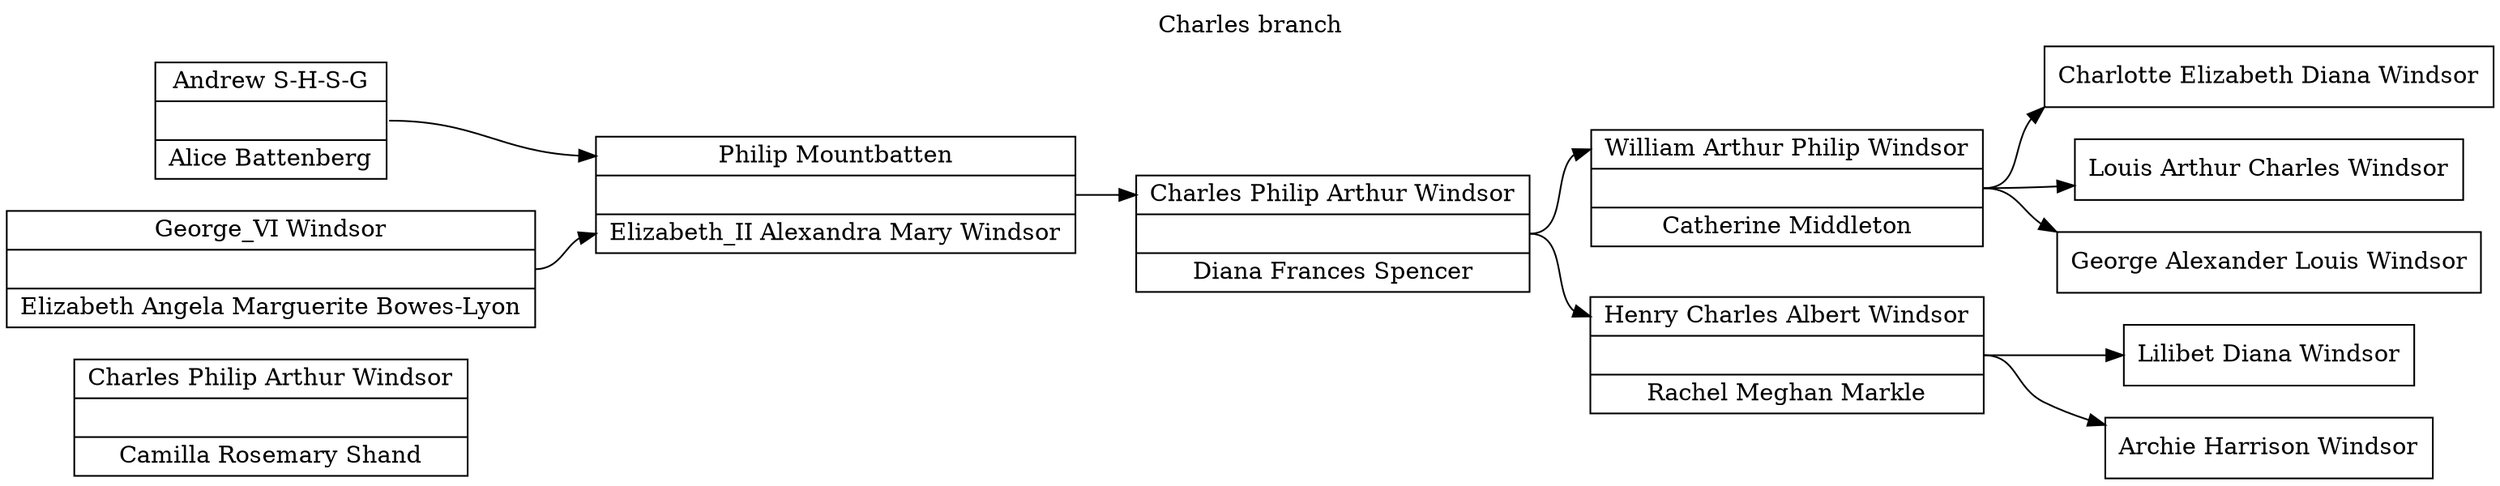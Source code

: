 digraph family {
node [shape=record];
rankdir=LR;
labelloc="t";
label="Charles branch";
f1 [label="<h>Charles Philip Arthur Windsor|<u>|<w>Camilla Rosemary Shand"];
f2 [label="<h>George_VI Windsor|<u>|<w>Elizabeth Angela Marguerite Bowes-Lyon"];
f3 [label="<h>William Arthur Philip Windsor|<u>|<w>Catherine Middleton"];
f4 [label="<h>Philip Mountbatten|<u>|<w>Elizabeth_II Alexandra Mary Windsor"];
f5 [label="<h>Andrew S-H-S-G|<u>|<w>Alice Battenberg"];
f6 [label="<h>Charles Philip Arthur Windsor|<u>|<w>Diana Frances Spencer"];
f7 [label="<h>Henry Charles Albert Windsor|<u>|<w>Rachel Meghan Markle"];
i8 [label="<i>Lilibet Diana Windsor"];
i9 [label="<i>Charlotte Elizabeth Diana Windsor"];
i10 [label="<i>Archie Harrison Windsor"];
i11 [label="<i>Louis Arthur Charles Windsor"];
i12 [label="<i>George Alexander Louis Windsor"];
f7:u -> i8:i;
f5:u -> f4:h;
f3:u -> i9:i;
f2:u -> f4:w;
f4:u -> f6:h;
f6:u -> f7:h;
f7:u -> i10:i;
f3:u -> i11:i;
f6:u -> f3:h;
f3:u -> i12:i;
}
